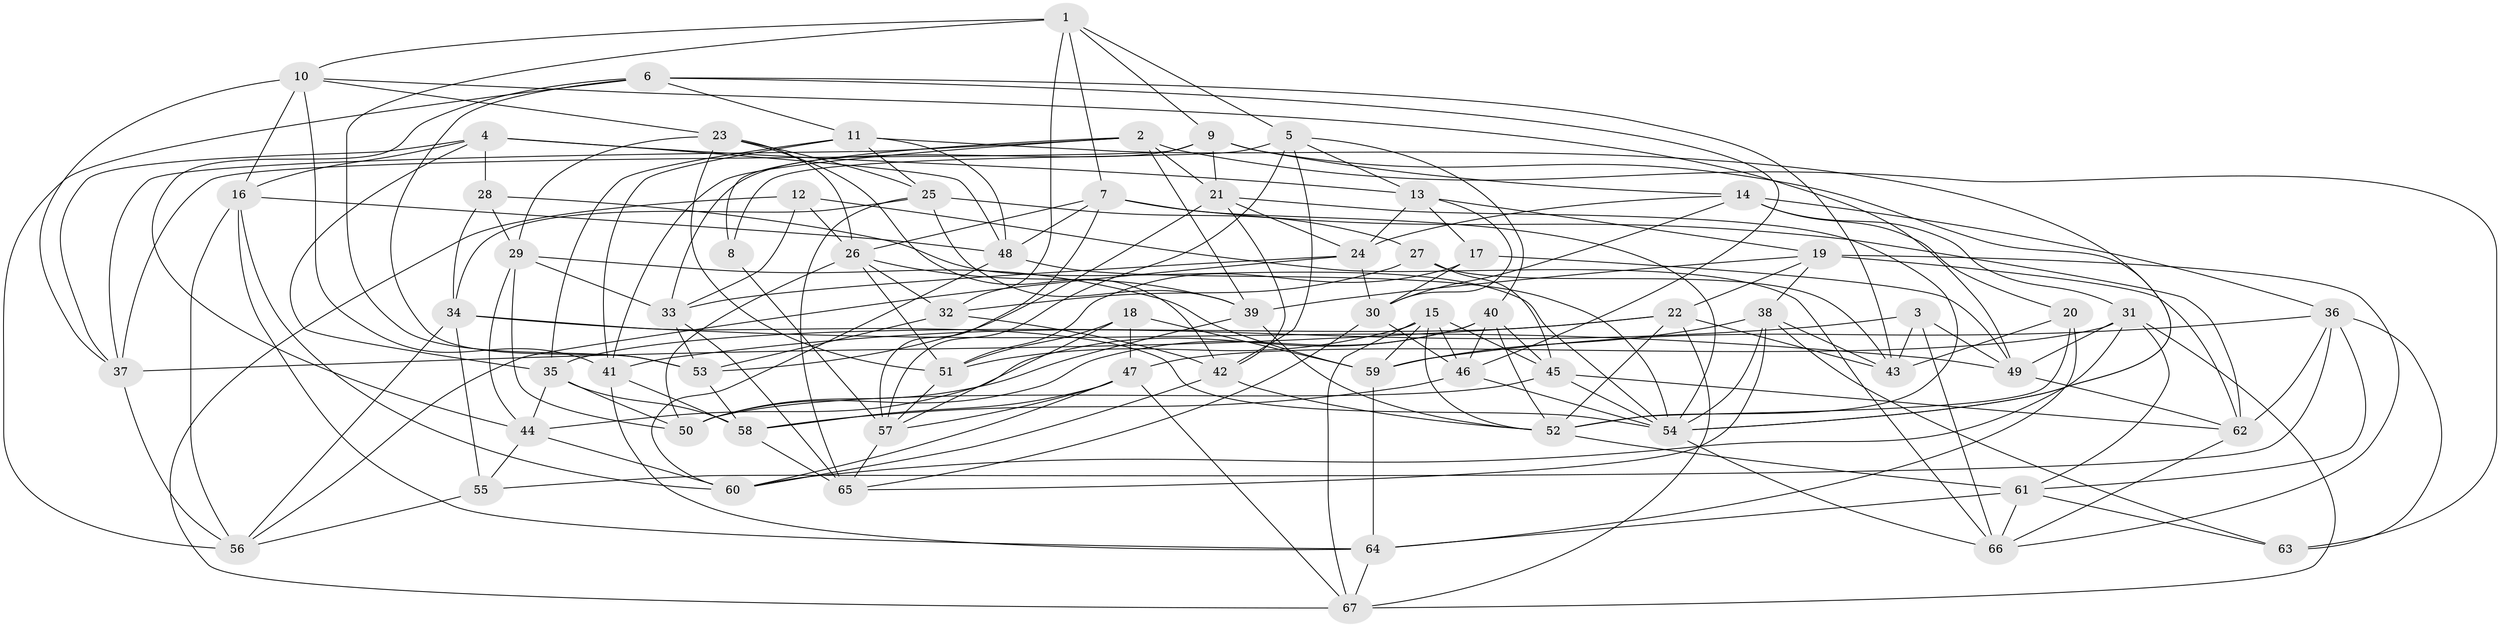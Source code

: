 // original degree distribution, {4: 1.0}
// Generated by graph-tools (version 1.1) at 2025/50/03/09/25 03:50:54]
// undirected, 67 vertices, 194 edges
graph export_dot {
graph [start="1"]
  node [color=gray90,style=filled];
  1;
  2;
  3;
  4;
  5;
  6;
  7;
  8;
  9;
  10;
  11;
  12;
  13;
  14;
  15;
  16;
  17;
  18;
  19;
  20;
  21;
  22;
  23;
  24;
  25;
  26;
  27;
  28;
  29;
  30;
  31;
  32;
  33;
  34;
  35;
  36;
  37;
  38;
  39;
  40;
  41;
  42;
  43;
  44;
  45;
  46;
  47;
  48;
  49;
  50;
  51;
  52;
  53;
  54;
  55;
  56;
  57;
  58;
  59;
  60;
  61;
  62;
  63;
  64;
  65;
  66;
  67;
  1 -- 5 [weight=1.0];
  1 -- 7 [weight=1.0];
  1 -- 9 [weight=1.0];
  1 -- 10 [weight=1.0];
  1 -- 32 [weight=1.0];
  1 -- 53 [weight=1.0];
  2 -- 8 [weight=1.0];
  2 -- 21 [weight=1.0];
  2 -- 37 [weight=1.0];
  2 -- 39 [weight=1.0];
  2 -- 41 [weight=1.0];
  2 -- 63 [weight=1.0];
  3 -- 41 [weight=1.0];
  3 -- 43 [weight=1.0];
  3 -- 49 [weight=1.0];
  3 -- 66 [weight=1.0];
  4 -- 13 [weight=1.0];
  4 -- 16 [weight=1.0];
  4 -- 28 [weight=1.0];
  4 -- 35 [weight=1.0];
  4 -- 37 [weight=1.0];
  4 -- 48 [weight=1.0];
  5 -- 8 [weight=1.0];
  5 -- 13 [weight=1.0];
  5 -- 40 [weight=1.0];
  5 -- 42 [weight=1.0];
  5 -- 57 [weight=1.0];
  6 -- 11 [weight=1.0];
  6 -- 43 [weight=1.0];
  6 -- 44 [weight=1.0];
  6 -- 46 [weight=1.0];
  6 -- 53 [weight=1.0];
  6 -- 56 [weight=1.0];
  7 -- 26 [weight=1.0];
  7 -- 48 [weight=1.0];
  7 -- 54 [weight=1.0];
  7 -- 57 [weight=1.0];
  7 -- 62 [weight=1.0];
  8 -- 57 [weight=2.0];
  9 -- 14 [weight=1.0];
  9 -- 21 [weight=1.0];
  9 -- 33 [weight=1.0];
  9 -- 37 [weight=1.0];
  9 -- 54 [weight=1.0];
  10 -- 16 [weight=1.0];
  10 -- 23 [weight=1.0];
  10 -- 37 [weight=1.0];
  10 -- 41 [weight=1.0];
  10 -- 49 [weight=1.0];
  11 -- 25 [weight=1.0];
  11 -- 35 [weight=1.0];
  11 -- 41 [weight=1.0];
  11 -- 48 [weight=1.0];
  11 -- 54 [weight=1.0];
  12 -- 26 [weight=1.0];
  12 -- 33 [weight=1.0];
  12 -- 66 [weight=1.0];
  12 -- 67 [weight=1.0];
  13 -- 17 [weight=1.0];
  13 -- 19 [weight=1.0];
  13 -- 24 [weight=1.0];
  13 -- 30 [weight=1.0];
  14 -- 20 [weight=1.0];
  14 -- 24 [weight=1.0];
  14 -- 30 [weight=1.0];
  14 -- 31 [weight=1.0];
  14 -- 36 [weight=1.0];
  15 -- 45 [weight=1.0];
  15 -- 46 [weight=1.0];
  15 -- 51 [weight=1.0];
  15 -- 52 [weight=1.0];
  15 -- 59 [weight=1.0];
  15 -- 67 [weight=1.0];
  16 -- 48 [weight=1.0];
  16 -- 56 [weight=1.0];
  16 -- 60 [weight=1.0];
  16 -- 64 [weight=1.0];
  17 -- 30 [weight=1.0];
  17 -- 49 [weight=1.0];
  17 -- 51 [weight=1.0];
  18 -- 47 [weight=1.0];
  18 -- 51 [weight=1.0];
  18 -- 57 [weight=1.0];
  18 -- 59 [weight=1.0];
  19 -- 22 [weight=1.0];
  19 -- 38 [weight=1.0];
  19 -- 39 [weight=1.0];
  19 -- 62 [weight=1.0];
  19 -- 66 [weight=1.0];
  20 -- 43 [weight=1.0];
  20 -- 52 [weight=1.0];
  20 -- 64 [weight=1.0];
  21 -- 24 [weight=1.0];
  21 -- 42 [weight=1.0];
  21 -- 52 [weight=1.0];
  21 -- 53 [weight=1.0];
  22 -- 35 [weight=1.0];
  22 -- 37 [weight=1.0];
  22 -- 43 [weight=1.0];
  22 -- 52 [weight=1.0];
  22 -- 67 [weight=1.0];
  23 -- 25 [weight=1.0];
  23 -- 26 [weight=1.0];
  23 -- 29 [weight=1.0];
  23 -- 42 [weight=1.0];
  23 -- 51 [weight=1.0];
  24 -- 30 [weight=1.0];
  24 -- 33 [weight=1.0];
  24 -- 56 [weight=1.0];
  25 -- 27 [weight=1.0];
  25 -- 34 [weight=1.0];
  25 -- 39 [weight=1.0];
  25 -- 65 [weight=1.0];
  26 -- 32 [weight=2.0];
  26 -- 39 [weight=1.0];
  26 -- 50 [weight=1.0];
  26 -- 51 [weight=1.0];
  27 -- 32 [weight=1.0];
  27 -- 43 [weight=1.0];
  27 -- 45 [weight=1.0];
  28 -- 29 [weight=1.0];
  28 -- 34 [weight=1.0];
  28 -- 54 [weight=1.0];
  29 -- 33 [weight=1.0];
  29 -- 44 [weight=1.0];
  29 -- 50 [weight=1.0];
  29 -- 59 [weight=1.0];
  30 -- 46 [weight=1.0];
  30 -- 65 [weight=1.0];
  31 -- 47 [weight=1.0];
  31 -- 49 [weight=1.0];
  31 -- 60 [weight=1.0];
  31 -- 61 [weight=1.0];
  31 -- 67 [weight=1.0];
  32 -- 42 [weight=1.0];
  32 -- 53 [weight=1.0];
  33 -- 53 [weight=1.0];
  33 -- 65 [weight=1.0];
  34 -- 49 [weight=1.0];
  34 -- 54 [weight=1.0];
  34 -- 55 [weight=1.0];
  34 -- 56 [weight=1.0];
  35 -- 44 [weight=1.0];
  35 -- 50 [weight=1.0];
  35 -- 58 [weight=1.0];
  36 -- 55 [weight=1.0];
  36 -- 59 [weight=1.0];
  36 -- 61 [weight=1.0];
  36 -- 62 [weight=1.0];
  36 -- 63 [weight=1.0];
  37 -- 56 [weight=1.0];
  38 -- 43 [weight=1.0];
  38 -- 54 [weight=1.0];
  38 -- 59 [weight=1.0];
  38 -- 63 [weight=1.0];
  38 -- 65 [weight=1.0];
  39 -- 50 [weight=1.0];
  39 -- 52 [weight=1.0];
  40 -- 44 [weight=1.0];
  40 -- 45 [weight=1.0];
  40 -- 46 [weight=1.0];
  40 -- 50 [weight=1.0];
  40 -- 52 [weight=1.0];
  41 -- 58 [weight=1.0];
  41 -- 64 [weight=1.0];
  42 -- 52 [weight=1.0];
  42 -- 60 [weight=1.0];
  44 -- 55 [weight=1.0];
  44 -- 60 [weight=1.0];
  45 -- 50 [weight=1.0];
  45 -- 54 [weight=1.0];
  45 -- 62 [weight=1.0];
  46 -- 54 [weight=1.0];
  46 -- 58 [weight=1.0];
  47 -- 57 [weight=1.0];
  47 -- 58 [weight=1.0];
  47 -- 60 [weight=1.0];
  47 -- 67 [weight=1.0];
  48 -- 54 [weight=1.0];
  48 -- 60 [weight=1.0];
  49 -- 62 [weight=1.0];
  51 -- 57 [weight=1.0];
  52 -- 61 [weight=1.0];
  53 -- 58 [weight=1.0];
  54 -- 66 [weight=1.0];
  55 -- 56 [weight=1.0];
  57 -- 65 [weight=1.0];
  58 -- 65 [weight=1.0];
  59 -- 64 [weight=1.0];
  61 -- 63 [weight=1.0];
  61 -- 64 [weight=1.0];
  61 -- 66 [weight=1.0];
  62 -- 66 [weight=1.0];
  64 -- 67 [weight=1.0];
}
